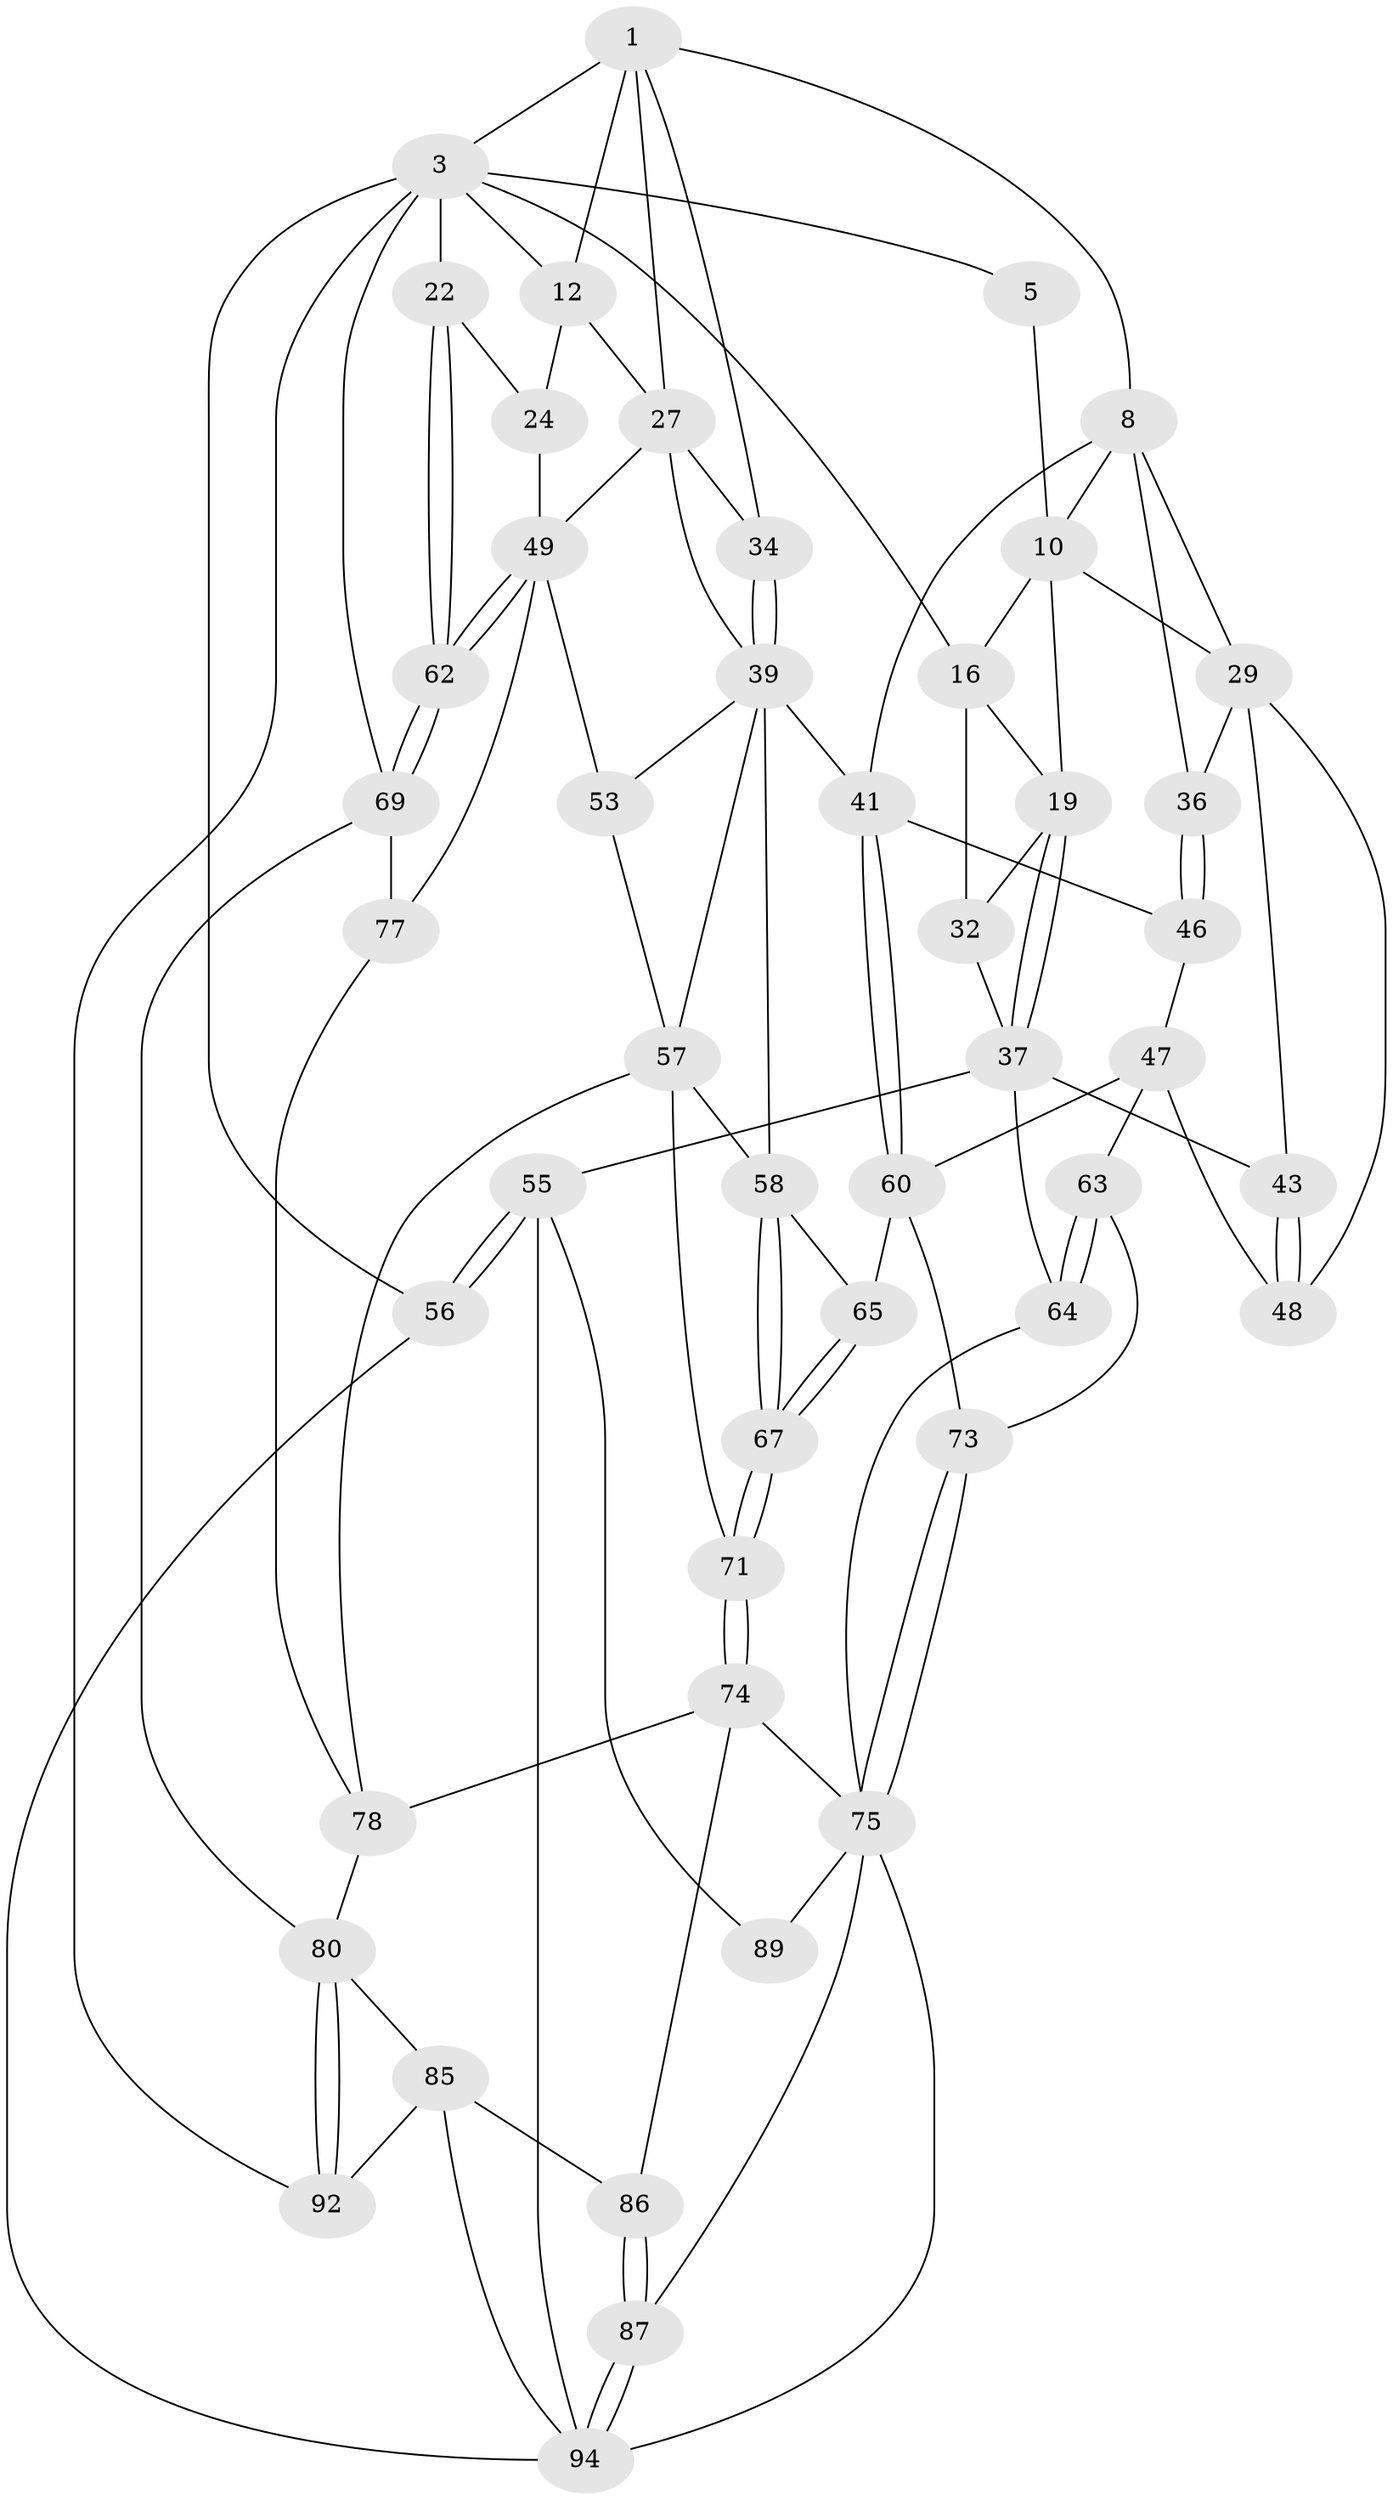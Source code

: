 // original degree distribution, {3: 0.020833333333333332, 4: 0.21875, 6: 0.19791666666666666, 5: 0.5625}
// Generated by graph-tools (version 1.1) at 2025/17/03/09/25 04:17:16]
// undirected, 48 vertices, 110 edges
graph export_dot {
graph [start="1"]
  node [color=gray90,style=filled];
  1 [pos="+0.47804239262952974+0",super="+2+6"];
  3 [pos="+1+0",super="+4+68+21"];
  5 [pos="+0.260381431478423+0"];
  8 [pos="+0.3815013931340283+0.25279037888559264",super="+9+35"];
  10 [pos="+0.3180013320821154+0.2236336222667206",super="+11+18"];
  12 [pos="+0.7762288150294719+0.1652263675027885",super="+13"];
  16 [pos="+0+0.0028433944551897253",super="+17"];
  19 [pos="+0.11244127083394531+0.29079254557155493",super="+20"];
  22 [pos="+1+0.3097283806043024",super="+23"];
  24 [pos="+0.8413991947010853+0.3142392450704836",super="+25"];
  27 [pos="+0.7138855254643719+0.4349844439066829",super="+28"];
  29 [pos="+0.2341056603870517+0.38700395628573403",super="+30"];
  32 [pos="+0+0.1826850074508993"];
  34 [pos="+0.5162452439718207+0.2357452447811697"];
  36 [pos="+0.2907592463619615+0.39150531836738084"];
  37 [pos="+0+0.6281818446175526",super="+44+38"];
  39 [pos="+0.5092257128453812+0.48517814353221206",super="+40+51"];
  41 [pos="+0.4197063459384817+0.5172437037753366",super="+42"];
  43 [pos="+0.09323056141197476+0.5983190892695417"];
  46 [pos="+0.29671410961969075+0.4972187255125599"];
  47 [pos="+0.23998285784637927+0.5140785330586843",super="+61"];
  48 [pos="+0.21361886771109417+0.517764507753076"];
  49 [pos="+0.8499100486936192+0.5328895837241698",super="+50"];
  53 [pos="+0.7238797755205824+0.5962857842609722"];
  55 [pos="+0+0.7488776145721516",super="+90"];
  56 [pos="+0+1"];
  57 [pos="+0.5698914257153666+0.6277529895574361",super="+70"];
  58 [pos="+0.5299560387671104+0.6143970169424982",super="+59"];
  60 [pos="+0.3859752755382349+0.6191579690648968",super="+66"];
  62 [pos="+1+0.7460648996671441"];
  63 [pos="+0.3302928885025396+0.7033297292535322"];
  64 [pos="+0.19679963476083034+0.7781374389560294"];
  65 [pos="+0.4934032507770432+0.6660257794492358"];
  67 [pos="+0.5194332181503148+0.7028554590165333"];
  69 [pos="+1+0.7870660017463563",super="+76"];
  71 [pos="+0.545053529461096+0.7425903885828213"];
  73 [pos="+0.435355597995311+0.7438194667419087"];
  74 [pos="+0.5289953849746244+0.790006079701394",super="+82"];
  75 [pos="+0.5279526313256905+0.7908956907395623",super="+83"];
  77 [pos="+0.7870589377601265+0.616260506183366"];
  78 [pos="+0.7603137599741441+0.7067326071985606",super="+79"];
  80 [pos="+0.9250127694447193+0.8521963669772709",super="+81"];
  85 [pos="+0.8695552877375029+0.8749302081993093",super="+93"];
  86 [pos="+0.7389425065936918+0.8878315600133077"];
  87 [pos="+0.7244411374409073+0.914924165851692"];
  89 [pos="+0.20325391168160004+0.8049348754766805"];
  92 [pos="+0.9524085237519703+1"];
  94 [pos="+0.682734380501482+1",super="+95"];
  1 -- 3;
  1 -- 12 [weight=2];
  1 -- 34;
  1 -- 8;
  1 -- 27;
  3 -- 16;
  3 -- 56 [weight=2];
  3 -- 5;
  3 -- 92;
  3 -- 69;
  3 -- 12;
  3 -- 22;
  5 -- 10;
  8 -- 10;
  8 -- 29;
  8 -- 36;
  8 -- 41;
  10 -- 16;
  10 -- 19;
  10 -- 29;
  12 -- 24 [weight=2];
  12 -- 27;
  16 -- 32;
  16 -- 19;
  19 -- 37;
  19 -- 37;
  19 -- 32;
  22 -- 62;
  22 -- 62;
  22 -- 24 [weight=2];
  24 -- 49;
  27 -- 49;
  27 -- 34;
  27 -- 39;
  29 -- 36;
  29 -- 48;
  29 -- 43;
  32 -- 37;
  34 -- 39;
  34 -- 39;
  36 -- 46;
  36 -- 46;
  37 -- 64;
  37 -- 43;
  37 -- 55;
  39 -- 41;
  39 -- 58;
  39 -- 57;
  39 -- 53;
  41 -- 60;
  41 -- 60;
  41 -- 46;
  43 -- 48;
  43 -- 48;
  46 -- 47;
  47 -- 48;
  47 -- 60;
  47 -- 63;
  49 -- 62;
  49 -- 62;
  49 -- 53;
  49 -- 77;
  53 -- 57;
  55 -- 56;
  55 -- 56;
  55 -- 89;
  55 -- 94;
  56 -- 94;
  57 -- 58;
  57 -- 71;
  57 -- 78;
  58 -- 67;
  58 -- 67;
  58 -- 65;
  60 -- 73;
  60 -- 65;
  62 -- 69;
  62 -- 69;
  63 -- 64;
  63 -- 64;
  63 -- 73;
  64 -- 75;
  65 -- 67;
  65 -- 67;
  67 -- 71;
  67 -- 71;
  69 -- 80;
  69 -- 77;
  71 -- 74;
  71 -- 74;
  73 -- 75;
  73 -- 75;
  74 -- 75;
  74 -- 86;
  74 -- 78;
  75 -- 87;
  75 -- 89 [weight=2];
  75 -- 94;
  77 -- 78;
  78 -- 80;
  80 -- 92;
  80 -- 92;
  80 -- 85;
  85 -- 86;
  85 -- 92;
  85 -- 94;
  86 -- 87;
  86 -- 87;
  87 -- 94;
  87 -- 94;
}
